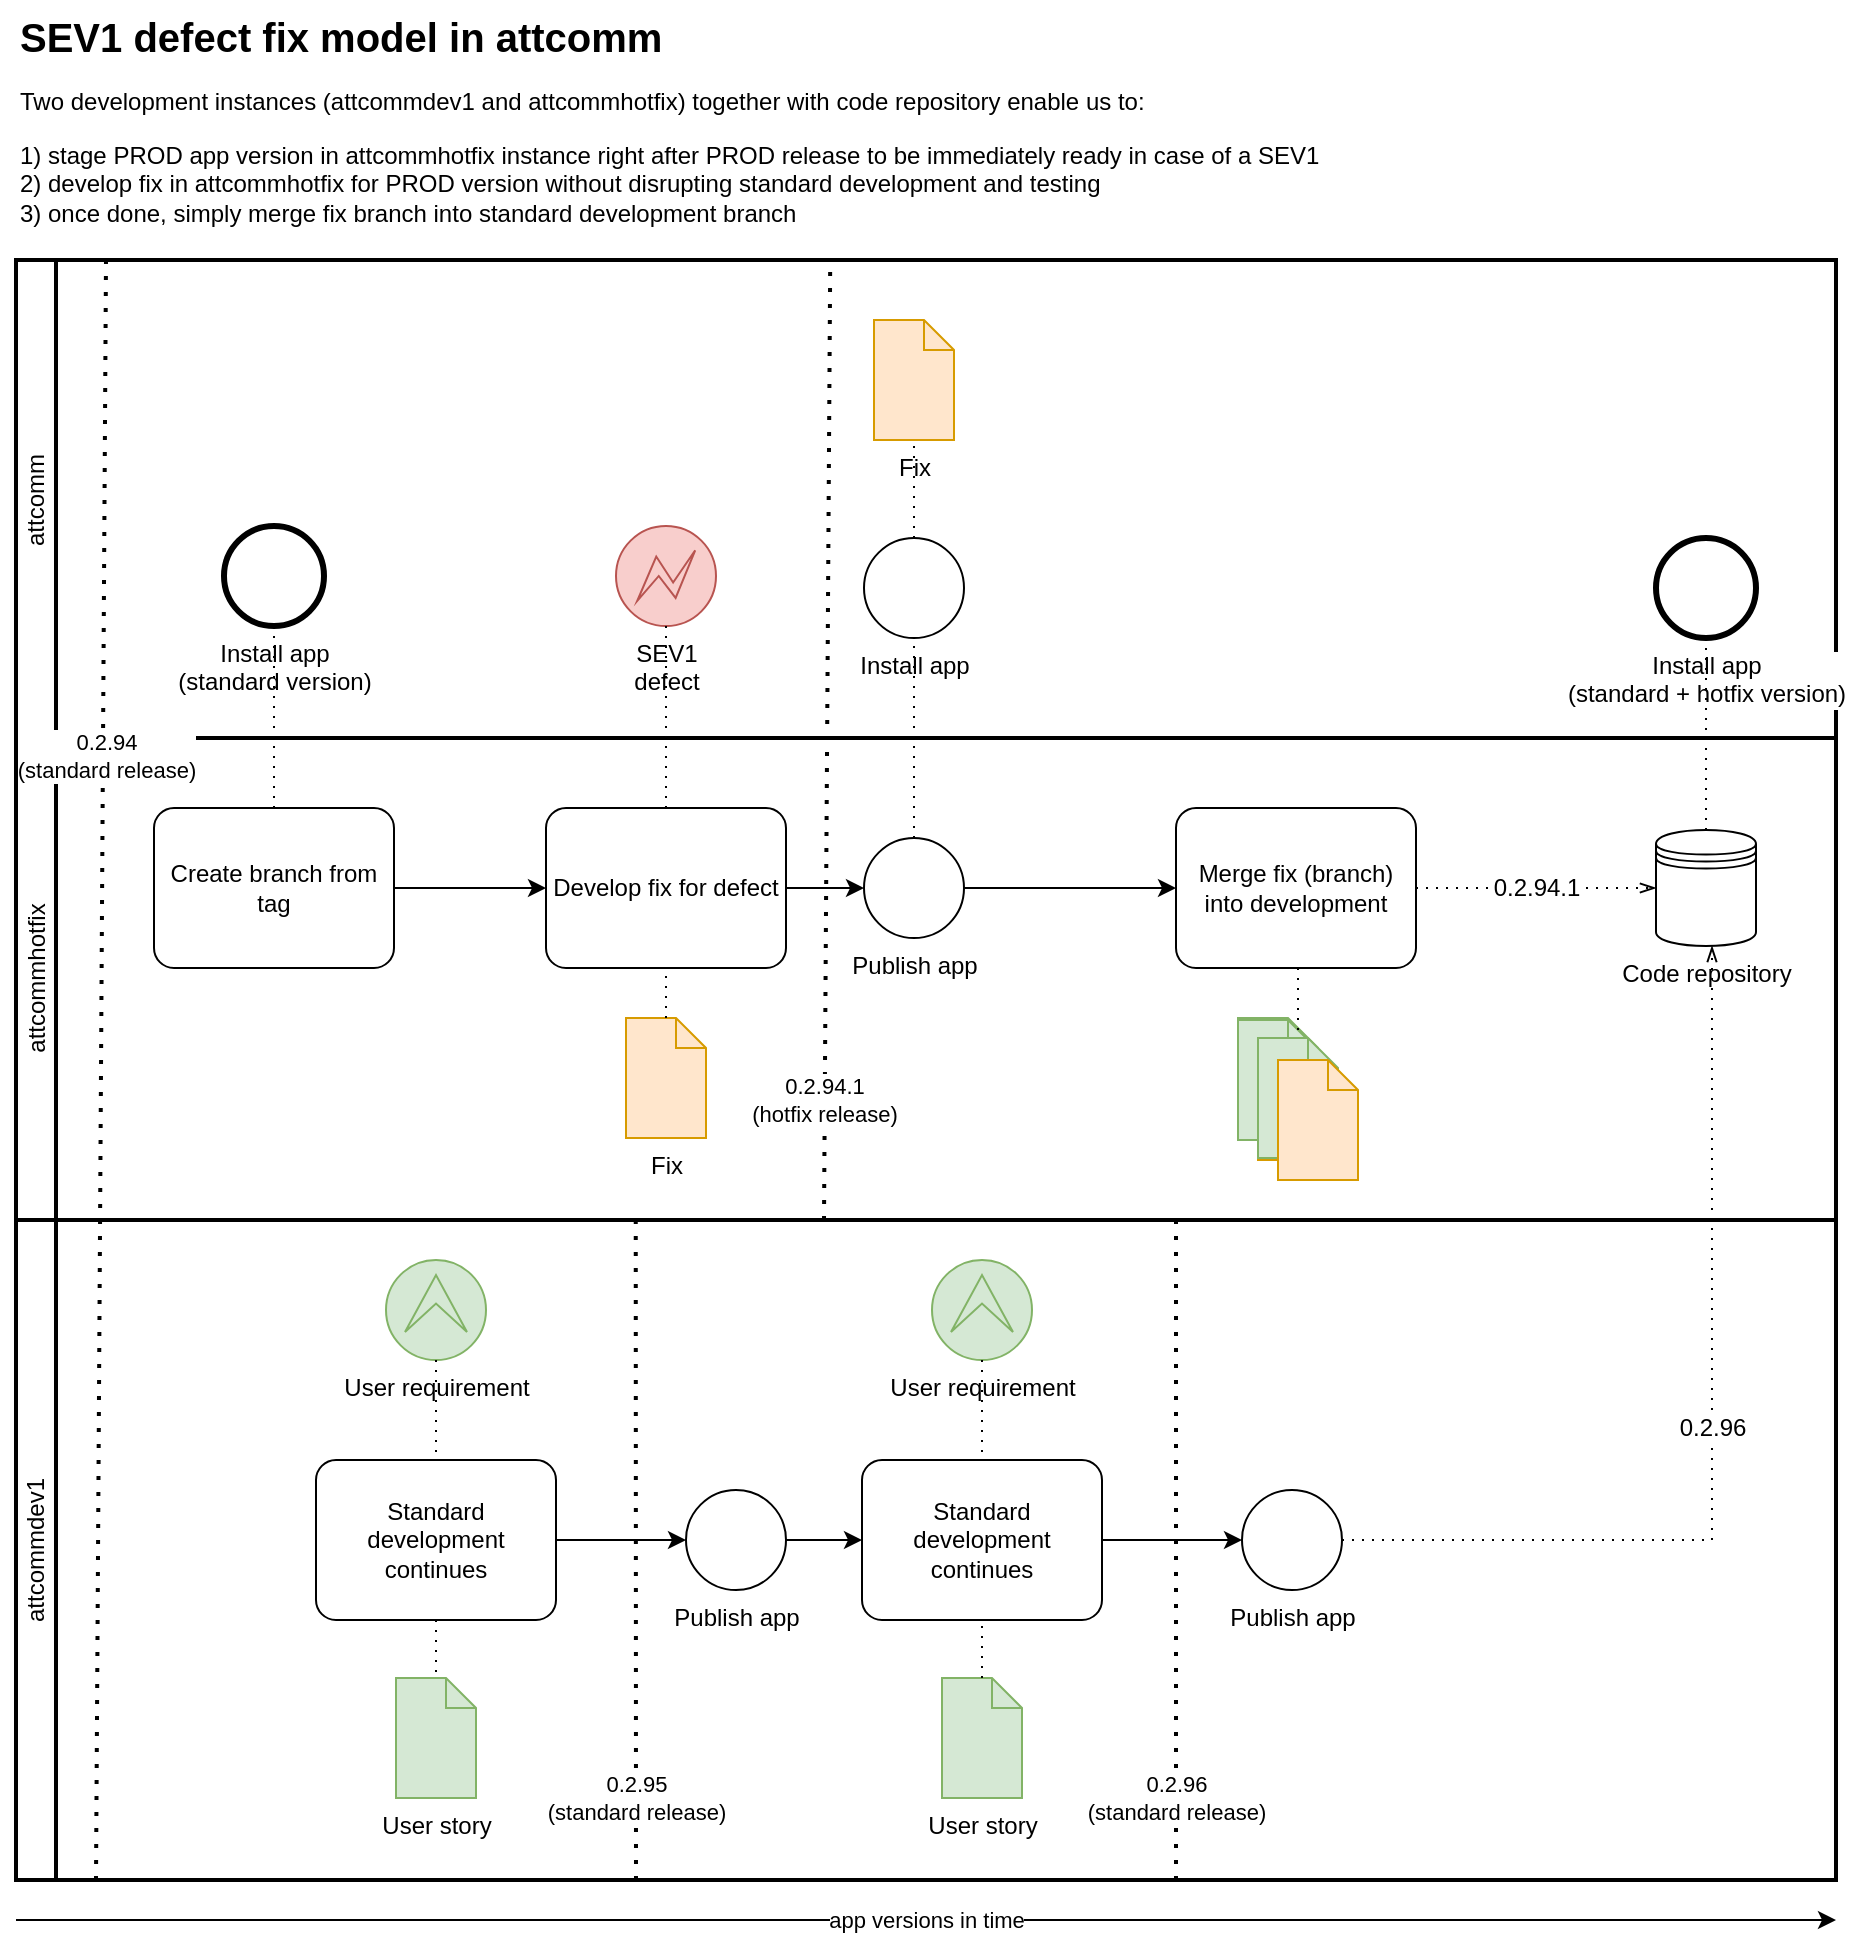 <mxfile version="24.4.0" type="github">
  <diagram name="Page-1" id="4HtnsJomPUPoYvEETrM_">
    <mxGraphModel dx="1434" dy="718" grid="1" gridSize="10" guides="1" tooltips="1" connect="1" arrows="1" fold="1" page="1" pageScale="1" pageWidth="850" pageHeight="1100" math="0" shadow="0">
      <root>
        <mxCell id="0" />
        <mxCell id="1" parent="0" />
        <mxCell id="V0vQfRZMaYZnipPnh3vN-1" value="attcomm" style="swimlane;html=1;startSize=20;fontStyle=0;collapsible=0;horizontal=0;swimlaneLine=1;swimlaneFillColor=#ffffff;strokeWidth=2;whiteSpace=wrap;" vertex="1" parent="1">
          <mxGeometry x="50" y="690" width="910" height="240" as="geometry" />
        </mxCell>
        <mxCell id="V0vQfRZMaYZnipPnh3vN-16" value="SEV1&lt;br&gt;defect" style="points=[[0.145,0.145,0],[0.5,0,0],[0.855,0.145,0],[1,0.5,0],[0.855,0.855,0],[0.5,1,0],[0.145,0.855,0],[0,0.5,0]];shape=mxgraph.bpmn.event;html=1;verticalLabelPosition=bottom;labelBackgroundColor=#ffffff;verticalAlign=top;align=center;perimeter=ellipsePerimeter;outlineConnect=0;aspect=fixed;outline=eventInt;symbol=error;fillColor=#f8cecc;strokeColor=#b85450;" vertex="1" parent="V0vQfRZMaYZnipPnh3vN-1">
          <mxGeometry x="300" y="133" width="50" height="50" as="geometry" />
        </mxCell>
        <mxCell id="V0vQfRZMaYZnipPnh3vN-62" value="Install app" style="points=[[0.145,0.145,0],[0.5,0,0],[0.855,0.145,0],[1,0.5,0],[0.855,0.855,0],[0.5,1,0],[0.145,0.855,0],[0,0.5,0]];shape=mxgraph.bpmn.event;html=1;verticalLabelPosition=bottom;labelBackgroundColor=#ffffff;verticalAlign=top;align=center;perimeter=ellipsePerimeter;outlineConnect=0;aspect=fixed;outline=standard;symbol=general;" vertex="1" parent="V0vQfRZMaYZnipPnh3vN-1">
          <mxGeometry x="424" y="139" width="50" height="50" as="geometry" />
        </mxCell>
        <mxCell id="V0vQfRZMaYZnipPnh3vN-82" value="Fix" style="shape=mxgraph.bpmn.data;labelPosition=center;verticalLabelPosition=bottom;align=center;verticalAlign=top;size=15;html=1;fillColor=#ffe6cc;strokeColor=#d79b00;" vertex="1" parent="V0vQfRZMaYZnipPnh3vN-1">
          <mxGeometry x="429" y="30" width="40" height="60" as="geometry" />
        </mxCell>
        <mxCell id="V0vQfRZMaYZnipPnh3vN-84" value="" style="edgeStyle=elbowEdgeStyle;fontSize=12;html=1;endFill=0;startFill=0;endSize=6;startSize=6;dashed=1;dashPattern=1 4;endArrow=none;startArrow=none;rounded=0;" edge="1" parent="V0vQfRZMaYZnipPnh3vN-1" source="V0vQfRZMaYZnipPnh3vN-62" target="V0vQfRZMaYZnipPnh3vN-82">
          <mxGeometry width="160" relative="1" as="geometry">
            <mxPoint x="460" y="164" as="sourcePoint" />
            <mxPoint x="40" y="444" as="targetPoint" />
          </mxGeometry>
        </mxCell>
        <mxCell id="V0vQfRZMaYZnipPnh3vN-104" value="Install app&lt;br&gt;(standard + hotfix version)" style="points=[[0.145,0.145,0],[0.5,0,0],[0.855,0.145,0],[1,0.5,0],[0.855,0.855,0],[0.5,1,0],[0.145,0.855,0],[0,0.5,0]];shape=mxgraph.bpmn.event;html=1;verticalLabelPosition=bottom;labelBackgroundColor=#ffffff;verticalAlign=top;align=center;perimeter=ellipsePerimeter;outlineConnect=0;aspect=fixed;outline=standard;symbol=general;strokeWidth=3;" vertex="1" parent="V0vQfRZMaYZnipPnh3vN-1">
          <mxGeometry x="820" y="139" width="50" height="50" as="geometry" />
        </mxCell>
        <mxCell id="V0vQfRZMaYZnipPnh3vN-3" value="attcommhotfix" style="swimlane;html=1;startSize=20;fontStyle=0;collapsible=0;horizontal=0;swimlaneLine=1;swimlaneFillColor=#ffffff;strokeWidth=2;whiteSpace=wrap;" vertex="1" parent="1">
          <mxGeometry x="50" y="929" width="910" height="241" as="geometry" />
        </mxCell>
        <mxCell id="V0vQfRZMaYZnipPnh3vN-5" value="Install app&lt;br&gt;(standard version)" style="points=[[0.145,0.145,0],[0.5,0,0],[0.855,0.145,0],[1,0.5,0],[0.855,0.855,0],[0.5,1,0],[0.145,0.855,0],[0,0.5,0]];shape=mxgraph.bpmn.event;html=1;verticalLabelPosition=bottom;labelBackgroundColor=#ffffff;verticalAlign=top;align=center;perimeter=ellipsePerimeter;outlineConnect=0;aspect=fixed;outline=standard;symbol=general;strokeWidth=3;" vertex="1" parent="V0vQfRZMaYZnipPnh3vN-3">
          <mxGeometry x="104" y="-106" width="50" height="50" as="geometry" />
        </mxCell>
        <mxCell id="V0vQfRZMaYZnipPnh3vN-101" style="edgeStyle=orthogonalEdgeStyle;rounded=0;orthogonalLoop=1;jettySize=auto;html=1;" edge="1" parent="V0vQfRZMaYZnipPnh3vN-3" source="V0vQfRZMaYZnipPnh3vN-6" target="V0vQfRZMaYZnipPnh3vN-18">
          <mxGeometry relative="1" as="geometry" />
        </mxCell>
        <mxCell id="V0vQfRZMaYZnipPnh3vN-6" value="Create branch from tag" style="points=[[0.25,0,0],[0.5,0,0],[0.75,0,0],[1,0.25,0],[1,0.5,0],[1,0.75,0],[0.75,1,0],[0.5,1,0],[0.25,1,0],[0,0.75,0],[0,0.5,0],[0,0.25,0]];shape=mxgraph.bpmn.task;whiteSpace=wrap;rectStyle=rounded;size=10;html=1;container=1;expand=0;collapsible=0;taskMarker=abstract;" vertex="1" parent="V0vQfRZMaYZnipPnh3vN-3">
          <mxGeometry x="69" y="35" width="120" height="80" as="geometry" />
        </mxCell>
        <mxCell id="V0vQfRZMaYZnipPnh3vN-8" value="" style="edgeStyle=elbowEdgeStyle;fontSize=12;html=1;endFill=0;startFill=0;endSize=6;startSize=6;dashed=1;dashPattern=1 4;endArrow=none;startArrow=none;rounded=0;" edge="1" parent="V0vQfRZMaYZnipPnh3vN-3" source="V0vQfRZMaYZnipPnh3vN-6" target="V0vQfRZMaYZnipPnh3vN-5">
          <mxGeometry width="160" relative="1" as="geometry">
            <mxPoint x="-221" y="40" as="sourcePoint" />
            <mxPoint x="-61" y="40" as="targetPoint" />
          </mxGeometry>
        </mxCell>
        <mxCell id="V0vQfRZMaYZnipPnh3vN-18" value="Develop fix for defect" style="points=[[0.25,0,0],[0.5,0,0],[0.75,0,0],[1,0.25,0],[1,0.5,0],[1,0.75,0],[0.75,1,0],[0.5,1,0],[0.25,1,0],[0,0.75,0],[0,0.5,0],[0,0.25,0]];shape=mxgraph.bpmn.task;whiteSpace=wrap;rectStyle=rounded;size=10;html=1;container=1;expand=0;collapsible=0;taskMarker=abstract;" vertex="1" parent="V0vQfRZMaYZnipPnh3vN-3">
          <mxGeometry x="265" y="35" width="120" height="80" as="geometry" />
        </mxCell>
        <mxCell id="V0vQfRZMaYZnipPnh3vN-47" value="Fix" style="shape=mxgraph.bpmn.data;labelPosition=center;verticalLabelPosition=bottom;align=center;verticalAlign=top;size=15;html=1;fillColor=#ffe6cc;strokeColor=#d79b00;" vertex="1" parent="V0vQfRZMaYZnipPnh3vN-3">
          <mxGeometry x="305" y="140" width="40" height="60" as="geometry" />
        </mxCell>
        <mxCell id="V0vQfRZMaYZnipPnh3vN-55" value="" style="edgeStyle=elbowEdgeStyle;fontSize=12;html=1;endFill=0;startFill=0;endSize=6;startSize=6;dashed=1;dashPattern=1 4;endArrow=none;startArrow=none;rounded=0;" edge="1" parent="V0vQfRZMaYZnipPnh3vN-3" source="V0vQfRZMaYZnipPnh3vN-47" target="V0vQfRZMaYZnipPnh3vN-18">
          <mxGeometry width="160" relative="1" as="geometry">
            <mxPoint x="-320" y="361" as="sourcePoint" />
            <mxPoint x="-160" y="361" as="targetPoint" />
          </mxGeometry>
        </mxCell>
        <mxCell id="V0vQfRZMaYZnipPnh3vN-87" value="Merge fix (branch) into development" style="points=[[0.25,0,0],[0.5,0,0],[0.75,0,0],[1,0.25,0],[1,0.5,0],[1,0.75,0],[0.75,1,0],[0.5,1,0],[0.25,1,0],[0,0.75,0],[0,0.5,0],[0,0.25,0]];shape=mxgraph.bpmn.task;whiteSpace=wrap;rectStyle=rounded;size=10;html=1;container=1;expand=0;collapsible=0;taskMarker=abstract;" vertex="1" parent="V0vQfRZMaYZnipPnh3vN-3">
          <mxGeometry x="580" y="35" width="120" height="80" as="geometry" />
        </mxCell>
        <mxCell id="V0vQfRZMaYZnipPnh3vN-85" value="Code repository" style="shape=datastore;html=1;labelPosition=center;verticalLabelPosition=bottom;align=center;verticalAlign=top;" vertex="1" parent="V0vQfRZMaYZnipPnh3vN-3">
          <mxGeometry x="820" y="46" width="50" height="58" as="geometry" />
        </mxCell>
        <mxCell id="V0vQfRZMaYZnipPnh3vN-56" value="" style="shape=mxgraph.bpmn.data;labelPosition=center;verticalLabelPosition=bottom;align=center;verticalAlign=top;size=15;html=1;fillColor=#d5e8d4;strokeColor=#82b366;" vertex="1" parent="V0vQfRZMaYZnipPnh3vN-3">
          <mxGeometry x="611" y="140" width="40" height="60" as="geometry" />
        </mxCell>
        <mxCell id="V0vQfRZMaYZnipPnh3vN-98" value="" style="shape=mxgraph.bpmn.data;labelPosition=center;verticalLabelPosition=bottom;align=center;verticalAlign=top;size=15;html=1;fillColor=#ffe6cc;strokeColor=#d79b00;" vertex="1" parent="V0vQfRZMaYZnipPnh3vN-3">
          <mxGeometry x="621" y="151" width="40" height="60" as="geometry" />
        </mxCell>
        <mxCell id="V0vQfRZMaYZnipPnh3vN-124" value="0.2.94.1" style="edgeStyle=elbowEdgeStyle;fontSize=12;html=1;endFill=0;startFill=0;endSize=6;startSize=6;dashed=1;dashPattern=1 4;endArrow=openThin;startArrow=none;rounded=0;" edge="1" parent="V0vQfRZMaYZnipPnh3vN-3" source="V0vQfRZMaYZnipPnh3vN-87" target="V0vQfRZMaYZnipPnh3vN-85">
          <mxGeometry width="160" relative="1" as="geometry">
            <mxPoint x="-160" y="181" as="sourcePoint" />
            <mxPoint y="181" as="targetPoint" />
          </mxGeometry>
        </mxCell>
        <mxCell id="V0vQfRZMaYZnipPnh3vN-4" value="attcommdev1" style="swimlane;html=1;startSize=20;fontStyle=0;collapsible=0;horizontal=0;swimlaneLine=1;swimlaneFillColor=#ffffff;strokeWidth=2;whiteSpace=wrap;" vertex="1" parent="1">
          <mxGeometry x="50" y="1170" width="910" height="330" as="geometry" />
        </mxCell>
        <mxCell id="V0vQfRZMaYZnipPnh3vN-54" style="edgeStyle=orthogonalEdgeStyle;rounded=0;orthogonalLoop=1;jettySize=auto;html=1;" edge="1" parent="V0vQfRZMaYZnipPnh3vN-4" source="V0vQfRZMaYZnipPnh3vN-21" target="V0vQfRZMaYZnipPnh3vN-44">
          <mxGeometry relative="1" as="geometry" />
        </mxCell>
        <mxCell id="V0vQfRZMaYZnipPnh3vN-21" value="Standard development continues" style="points=[[0.25,0,0],[0.5,0,0],[0.75,0,0],[1,0.25,0],[1,0.5,0],[1,0.75,0],[0.75,1,0],[0.5,1,0],[0.25,1,0],[0,0.75,0],[0,0.5,0],[0,0.25,0]];shape=mxgraph.bpmn.task;whiteSpace=wrap;rectStyle=rounded;size=10;html=1;container=1;expand=0;collapsible=0;taskMarker=abstract;" vertex="1" parent="V0vQfRZMaYZnipPnh3vN-4">
          <mxGeometry x="150" y="120" width="120" height="80" as="geometry" />
        </mxCell>
        <mxCell id="V0vQfRZMaYZnipPnh3vN-68" style="edgeStyle=orthogonalEdgeStyle;rounded=0;orthogonalLoop=1;jettySize=auto;html=1;" edge="1" parent="V0vQfRZMaYZnipPnh3vN-4" source="V0vQfRZMaYZnipPnh3vN-44" target="V0vQfRZMaYZnipPnh3vN-65">
          <mxGeometry relative="1" as="geometry" />
        </mxCell>
        <mxCell id="V0vQfRZMaYZnipPnh3vN-44" value="Publish app" style="points=[[0.145,0.145,0],[0.5,0,0],[0.855,0.145,0],[1,0.5,0],[0.855,0.855,0],[0.5,1,0],[0.145,0.855,0],[0,0.5,0]];shape=mxgraph.bpmn.event;html=1;verticalLabelPosition=bottom;labelBackgroundColor=#ffffff;verticalAlign=top;align=center;perimeter=ellipsePerimeter;outlineConnect=0;aspect=fixed;outline=standard;symbol=general;" vertex="1" parent="V0vQfRZMaYZnipPnh3vN-4">
          <mxGeometry x="335" y="135.0" width="50" height="50" as="geometry" />
        </mxCell>
        <mxCell id="V0vQfRZMaYZnipPnh3vN-45" value="0.2.95 &lt;br&gt;(standard release)" style="endArrow=none;dashed=1;html=1;dashPattern=1 3;strokeWidth=2;rounded=0;entryX=0.021;entryY=0.008;entryDx=0;entryDy=0;entryPerimeter=0;" edge="1" parent="V0vQfRZMaYZnipPnh3vN-4">
          <mxGeometry x="-0.75" width="50" height="50" relative="1" as="geometry">
            <mxPoint x="310" y="330" as="sourcePoint" />
            <mxPoint x="309.87" as="targetPoint" />
            <mxPoint as="offset" />
          </mxGeometry>
        </mxCell>
        <mxCell id="V0vQfRZMaYZnipPnh3vN-90" style="edgeStyle=orthogonalEdgeStyle;rounded=0;orthogonalLoop=1;jettySize=auto;html=1;" edge="1" parent="V0vQfRZMaYZnipPnh3vN-4" source="V0vQfRZMaYZnipPnh3vN-65" target="V0vQfRZMaYZnipPnh3vN-89">
          <mxGeometry relative="1" as="geometry" />
        </mxCell>
        <mxCell id="V0vQfRZMaYZnipPnh3vN-65" value="Standard development continues" style="points=[[0.25,0,0],[0.5,0,0],[0.75,0,0],[1,0.25,0],[1,0.5,0],[1,0.75,0],[0.75,1,0],[0.5,1,0],[0.25,1,0],[0,0.75,0],[0,0.5,0],[0,0.25,0]];shape=mxgraph.bpmn.task;whiteSpace=wrap;rectStyle=rounded;size=10;html=1;container=1;expand=0;collapsible=0;taskMarker=abstract;" vertex="1" parent="V0vQfRZMaYZnipPnh3vN-4">
          <mxGeometry x="423" y="120" width="120" height="80" as="geometry" />
        </mxCell>
        <mxCell id="V0vQfRZMaYZnipPnh3vN-66" value="User story" style="shape=mxgraph.bpmn.data;labelPosition=center;verticalLabelPosition=bottom;align=center;verticalAlign=top;size=15;html=1;fillColor=#d5e8d4;strokeColor=#82b366;" vertex="1" parent="V0vQfRZMaYZnipPnh3vN-4">
          <mxGeometry x="463" y="229" width="40" height="60" as="geometry" />
        </mxCell>
        <mxCell id="V0vQfRZMaYZnipPnh3vN-67" value="" style="edgeStyle=elbowEdgeStyle;fontSize=12;html=1;endFill=0;startFill=0;endSize=6;startSize=6;dashed=1;dashPattern=1 4;endArrow=none;startArrow=none;rounded=0;" edge="1" parent="V0vQfRZMaYZnipPnh3vN-4" source="V0vQfRZMaYZnipPnh3vN-66" target="V0vQfRZMaYZnipPnh3vN-65">
          <mxGeometry width="160" relative="1" as="geometry">
            <mxPoint x="93" y="189" as="sourcePoint" />
            <mxPoint x="513" y="192" as="targetPoint" />
          </mxGeometry>
        </mxCell>
        <mxCell id="V0vQfRZMaYZnipPnh3vN-69" value="0.2.96&lt;br&gt;(standard release)" style="endArrow=none;dashed=1;html=1;dashPattern=1 3;strokeWidth=2;rounded=0;entryX=0.021;entryY=0.008;entryDx=0;entryDy=0;entryPerimeter=0;" edge="1" parent="V0vQfRZMaYZnipPnh3vN-4">
          <mxGeometry x="-0.75" width="50" height="50" relative="1" as="geometry">
            <mxPoint x="580" y="330" as="sourcePoint" />
            <mxPoint x="580.0" as="targetPoint" />
            <mxPoint as="offset" />
          </mxGeometry>
        </mxCell>
        <mxCell id="V0vQfRZMaYZnipPnh3vN-89" value="Publish app" style="points=[[0.145,0.145,0],[0.5,0,0],[0.855,0.145,0],[1,0.5,0],[0.855,0.855,0],[0.5,1,0],[0.145,0.855,0],[0,0.5,0]];shape=mxgraph.bpmn.event;html=1;verticalLabelPosition=bottom;labelBackgroundColor=#ffffff;verticalAlign=top;align=center;perimeter=ellipsePerimeter;outlineConnect=0;aspect=fixed;outline=standard;symbol=general;" vertex="1" parent="V0vQfRZMaYZnipPnh3vN-4">
          <mxGeometry x="613" y="135" width="50" height="50" as="geometry" />
        </mxCell>
        <mxCell id="V0vQfRZMaYZnipPnh3vN-96" value="User story" style="shape=mxgraph.bpmn.data;labelPosition=center;verticalLabelPosition=bottom;align=center;verticalAlign=top;size=15;html=1;fillColor=#d5e8d4;strokeColor=#82b366;" vertex="1" parent="V0vQfRZMaYZnipPnh3vN-4">
          <mxGeometry x="190" y="229" width="40" height="60" as="geometry" />
        </mxCell>
        <mxCell id="V0vQfRZMaYZnipPnh3vN-99" value="" style="edgeStyle=elbowEdgeStyle;fontSize=12;html=1;endFill=0;startFill=0;endSize=6;startSize=6;dashed=1;dashPattern=1 4;endArrow=none;startArrow=none;rounded=0;" edge="1" parent="V0vQfRZMaYZnipPnh3vN-4" source="V0vQfRZMaYZnipPnh3vN-21" target="V0vQfRZMaYZnipPnh3vN-96">
          <mxGeometry width="160" relative="1" as="geometry">
            <mxPoint x="-197" y="187" as="sourcePoint" />
            <mxPoint x="-37" y="187" as="targetPoint" />
          </mxGeometry>
        </mxCell>
        <mxCell id="V0vQfRZMaYZnipPnh3vN-125" value="User requirement" style="points=[[0.145,0.145,0],[0.5,0,0],[0.855,0.145,0],[1,0.5,0],[0.855,0.855,0],[0.5,1,0],[0.145,0.855,0],[0,0.5,0]];shape=mxgraph.bpmn.event;html=1;verticalLabelPosition=bottom;labelBackgroundColor=#ffffff;verticalAlign=top;align=center;perimeter=ellipsePerimeter;outlineConnect=0;aspect=fixed;outline=eventInt;symbol=escalation;fillColor=#d5e8d4;strokeColor=#82b366;" vertex="1" parent="V0vQfRZMaYZnipPnh3vN-4">
          <mxGeometry x="185" y="20" width="50" height="50" as="geometry" />
        </mxCell>
        <mxCell id="V0vQfRZMaYZnipPnh3vN-126" value="User requirement" style="points=[[0.145,0.145,0],[0.5,0,0],[0.855,0.145,0],[1,0.5,0],[0.855,0.855,0],[0.5,1,0],[0.145,0.855,0],[0,0.5,0]];shape=mxgraph.bpmn.event;html=1;verticalLabelPosition=bottom;labelBackgroundColor=#ffffff;verticalAlign=top;align=center;perimeter=ellipsePerimeter;outlineConnect=0;aspect=fixed;outline=eventInt;symbol=escalation;fillColor=#d5e8d4;strokeColor=#82b366;" vertex="1" parent="V0vQfRZMaYZnipPnh3vN-4">
          <mxGeometry x="458" y="20" width="50" height="50" as="geometry" />
        </mxCell>
        <mxCell id="V0vQfRZMaYZnipPnh3vN-127" value="" style="edgeStyle=elbowEdgeStyle;fontSize=12;html=1;endFill=0;startFill=0;endSize=6;startSize=6;dashed=1;dashPattern=1 4;endArrow=none;startArrow=none;rounded=0;" edge="1" parent="V0vQfRZMaYZnipPnh3vN-4" source="V0vQfRZMaYZnipPnh3vN-125" target="V0vQfRZMaYZnipPnh3vN-21">
          <mxGeometry width="160" relative="1" as="geometry">
            <mxPoint x="-230" y="250" as="sourcePoint" />
            <mxPoint x="-70" y="250" as="targetPoint" />
          </mxGeometry>
        </mxCell>
        <mxCell id="V0vQfRZMaYZnipPnh3vN-128" value="" style="edgeStyle=elbowEdgeStyle;fontSize=12;html=1;endFill=0;startFill=0;endSize=6;startSize=6;dashed=1;dashPattern=1 4;endArrow=none;startArrow=none;rounded=0;" edge="1" parent="V0vQfRZMaYZnipPnh3vN-4" source="V0vQfRZMaYZnipPnh3vN-126" target="V0vQfRZMaYZnipPnh3vN-65">
          <mxGeometry width="160" relative="1" as="geometry">
            <mxPoint x="-240" y="220" as="sourcePoint" />
            <mxPoint x="-80" y="220" as="targetPoint" />
          </mxGeometry>
        </mxCell>
        <mxCell id="V0vQfRZMaYZnipPnh3vN-11" value="app versions in time" style="endArrow=classic;html=1;rounded=0;" edge="1" parent="1">
          <mxGeometry width="50" height="50" relative="1" as="geometry">
            <mxPoint x="50" y="1520" as="sourcePoint" />
            <mxPoint x="960" y="1520" as="targetPoint" />
            <mxPoint as="offset" />
          </mxGeometry>
        </mxCell>
        <mxCell id="V0vQfRZMaYZnipPnh3vN-12" value="0.2.94 &lt;br&gt;(standard release)" style="endArrow=none;dashed=1;html=1;dashPattern=1 3;strokeWidth=2;rounded=0;" edge="1" parent="1">
          <mxGeometry x="0.389" y="-2" width="50" height="50" relative="1" as="geometry">
            <mxPoint x="90" y="1500" as="sourcePoint" />
            <mxPoint x="95" y="690" as="targetPoint" />
            <mxPoint as="offset" />
          </mxGeometry>
        </mxCell>
        <mxCell id="V0vQfRZMaYZnipPnh3vN-42" style="edgeStyle=orthogonalEdgeStyle;rounded=0;orthogonalLoop=1;jettySize=auto;html=1;" edge="1" parent="1" source="V0vQfRZMaYZnipPnh3vN-18" target="V0vQfRZMaYZnipPnh3vN-40">
          <mxGeometry relative="1" as="geometry" />
        </mxCell>
        <mxCell id="V0vQfRZMaYZnipPnh3vN-88" style="edgeStyle=orthogonalEdgeStyle;rounded=0;orthogonalLoop=1;jettySize=auto;html=1;" edge="1" parent="1" source="V0vQfRZMaYZnipPnh3vN-40" target="V0vQfRZMaYZnipPnh3vN-87">
          <mxGeometry relative="1" as="geometry" />
        </mxCell>
        <mxCell id="V0vQfRZMaYZnipPnh3vN-40" value="Publish app" style="points=[[0.145,0.145,0],[0.5,0,0],[0.855,0.145,0],[1,0.5,0],[0.855,0.855,0],[0.5,1,0],[0.145,0.855,0],[0,0.5,0]];shape=mxgraph.bpmn.event;html=1;verticalLabelPosition=bottom;labelBackgroundColor=#ffffff;verticalAlign=top;align=center;perimeter=ellipsePerimeter;outlineConnect=0;aspect=fixed;outline=standard;symbol=general;" vertex="1" parent="1">
          <mxGeometry x="474" y="979" width="50" height="50" as="geometry" />
        </mxCell>
        <mxCell id="V0vQfRZMaYZnipPnh3vN-41" value="0.2.94.1&lt;br&gt;(hotfix release)" style="endArrow=none;dashed=1;html=1;dashPattern=1 3;strokeWidth=2;rounded=0;entryX=0.105;entryY=0.004;entryDx=0;entryDy=0;entryPerimeter=0;" edge="1" parent="1">
          <mxGeometry x="-0.75" width="50" height="50" relative="1" as="geometry">
            <mxPoint x="454" y="1170" as="sourcePoint" />
            <mxPoint x="457.1" y="691.92" as="targetPoint" />
            <mxPoint as="offset" />
          </mxGeometry>
        </mxCell>
        <mxCell id="V0vQfRZMaYZnipPnh3vN-64" value="" style="edgeStyle=elbowEdgeStyle;fontSize=12;html=1;endFill=0;startFill=0;endSize=6;startSize=6;dashed=1;dashPattern=1 4;endArrow=none;startArrow=none;rounded=0;" edge="1" parent="1" source="V0vQfRZMaYZnipPnh3vN-40" target="V0vQfRZMaYZnipPnh3vN-62">
          <mxGeometry width="160" relative="1" as="geometry">
            <mxPoint x="-30" y="980" as="sourcePoint" />
            <mxPoint x="130" y="980" as="targetPoint" />
          </mxGeometry>
        </mxCell>
        <mxCell id="V0vQfRZMaYZnipPnh3vN-103" value="" style="edgeStyle=elbowEdgeStyle;fontSize=12;html=1;endFill=0;startFill=0;endSize=6;startSize=6;dashed=1;dashPattern=1 4;endArrow=none;startArrow=none;rounded=0;" edge="1" parent="1" source="V0vQfRZMaYZnipPnh3vN-16" target="V0vQfRZMaYZnipPnh3vN-18">
          <mxGeometry width="160" relative="1" as="geometry">
            <mxPoint x="-140" y="1100" as="sourcePoint" />
            <mxPoint x="20" y="1100" as="targetPoint" />
          </mxGeometry>
        </mxCell>
        <mxCell id="V0vQfRZMaYZnipPnh3vN-105" value="" style="shape=mxgraph.bpmn.data;labelPosition=center;verticalLabelPosition=bottom;align=center;verticalAlign=top;size=15;html=1;fillColor=#d5e8d4;strokeColor=#82b366;" vertex="1" parent="1">
          <mxGeometry x="661" y="1070" width="40" height="60" as="geometry" />
        </mxCell>
        <mxCell id="V0vQfRZMaYZnipPnh3vN-106" value="" style="shape=mxgraph.bpmn.data;labelPosition=center;verticalLabelPosition=bottom;align=center;verticalAlign=top;size=15;html=1;fillColor=#d5e8d4;strokeColor=#82b366;" vertex="1" parent="1">
          <mxGeometry x="671" y="1079" width="40" height="60" as="geometry" />
        </mxCell>
        <mxCell id="V0vQfRZMaYZnipPnh3vN-107" value="" style="shape=mxgraph.bpmn.data;labelPosition=center;verticalLabelPosition=bottom;align=center;verticalAlign=top;size=15;html=1;fillColor=#ffe6cc;strokeColor=#d79b00;" vertex="1" parent="1">
          <mxGeometry x="681" y="1090" width="40" height="60" as="geometry" />
        </mxCell>
        <mxCell id="V0vQfRZMaYZnipPnh3vN-108" value="" style="edgeStyle=elbowEdgeStyle;fontSize=12;html=1;endFill=0;startFill=0;endSize=6;startSize=6;dashed=1;dashPattern=1 4;endArrow=none;startArrow=none;rounded=0;" edge="1" parent="1" target="V0vQfRZMaYZnipPnh3vN-106" source="V0vQfRZMaYZnipPnh3vN-87">
          <mxGeometry width="160" relative="1" as="geometry">
            <mxPoint x="700" y="1054" as="sourcePoint" />
            <mxPoint x="-10" y="1160" as="targetPoint" />
          </mxGeometry>
        </mxCell>
        <mxCell id="V0vQfRZMaYZnipPnh3vN-122" value="" style="edgeStyle=elbowEdgeStyle;fontSize=12;html=1;endFill=0;startFill=0;endSize=6;startSize=6;dashed=1;dashPattern=1 4;endArrow=none;startArrow=none;rounded=0;" edge="1" parent="1" source="V0vQfRZMaYZnipPnh3vN-104" target="V0vQfRZMaYZnipPnh3vN-85">
          <mxGeometry width="160" relative="1" as="geometry">
            <mxPoint x="-110" y="1110" as="sourcePoint" />
            <mxPoint x="50" y="1110" as="targetPoint" />
          </mxGeometry>
        </mxCell>
        <mxCell id="V0vQfRZMaYZnipPnh3vN-123" value="0.2.96" style="edgeStyle=elbowEdgeStyle;fontSize=12;html=1;endFill=0;startFill=0;endSize=6;startSize=6;dashed=1;dashPattern=1 4;endArrow=openThin;startArrow=none;rounded=0;" edge="1" parent="1" source="V0vQfRZMaYZnipPnh3vN-89" target="V0vQfRZMaYZnipPnh3vN-85">
          <mxGeometry width="160" relative="1" as="geometry">
            <mxPoint x="-90" y="1180" as="sourcePoint" />
            <mxPoint x="1050" y="1160" as="targetPoint" />
            <Array as="points">
              <mxPoint x="898" y="1130" />
            </Array>
          </mxGeometry>
        </mxCell>
        <mxCell id="V0vQfRZMaYZnipPnh3vN-131" value="&lt;h1 style=&quot;margin-top: 0px; font-size: 20px;&quot;&gt;SEV1 defect fix model in attcomm&lt;br&gt;&lt;/h1&gt;&lt;p&gt;Two development instances (attcommdev1 and attcommhotfix) together with code repository enable us to:&lt;/p&gt;&lt;p&gt;1) stage PROD app version in attcommhotfix instance right after PROD release to be &lt;span&gt;&lt;span data-dobid=&quot;hdw&quot;&gt;immediately ready in case of a SEV1&lt;/span&gt;&lt;/span&gt;&lt;br&gt;2) develop fix in attcommhotfix for PROD version without disrupting standard development and testing&lt;br&gt;3) once done, simply merge fix branch into standard development branch&lt;br&gt;&lt;/p&gt;" style="text;html=1;whiteSpace=wrap;overflow=hidden;rounded=0;" vertex="1" parent="1">
          <mxGeometry x="50" y="560" width="910" height="120" as="geometry" />
        </mxCell>
      </root>
    </mxGraphModel>
  </diagram>
</mxfile>
